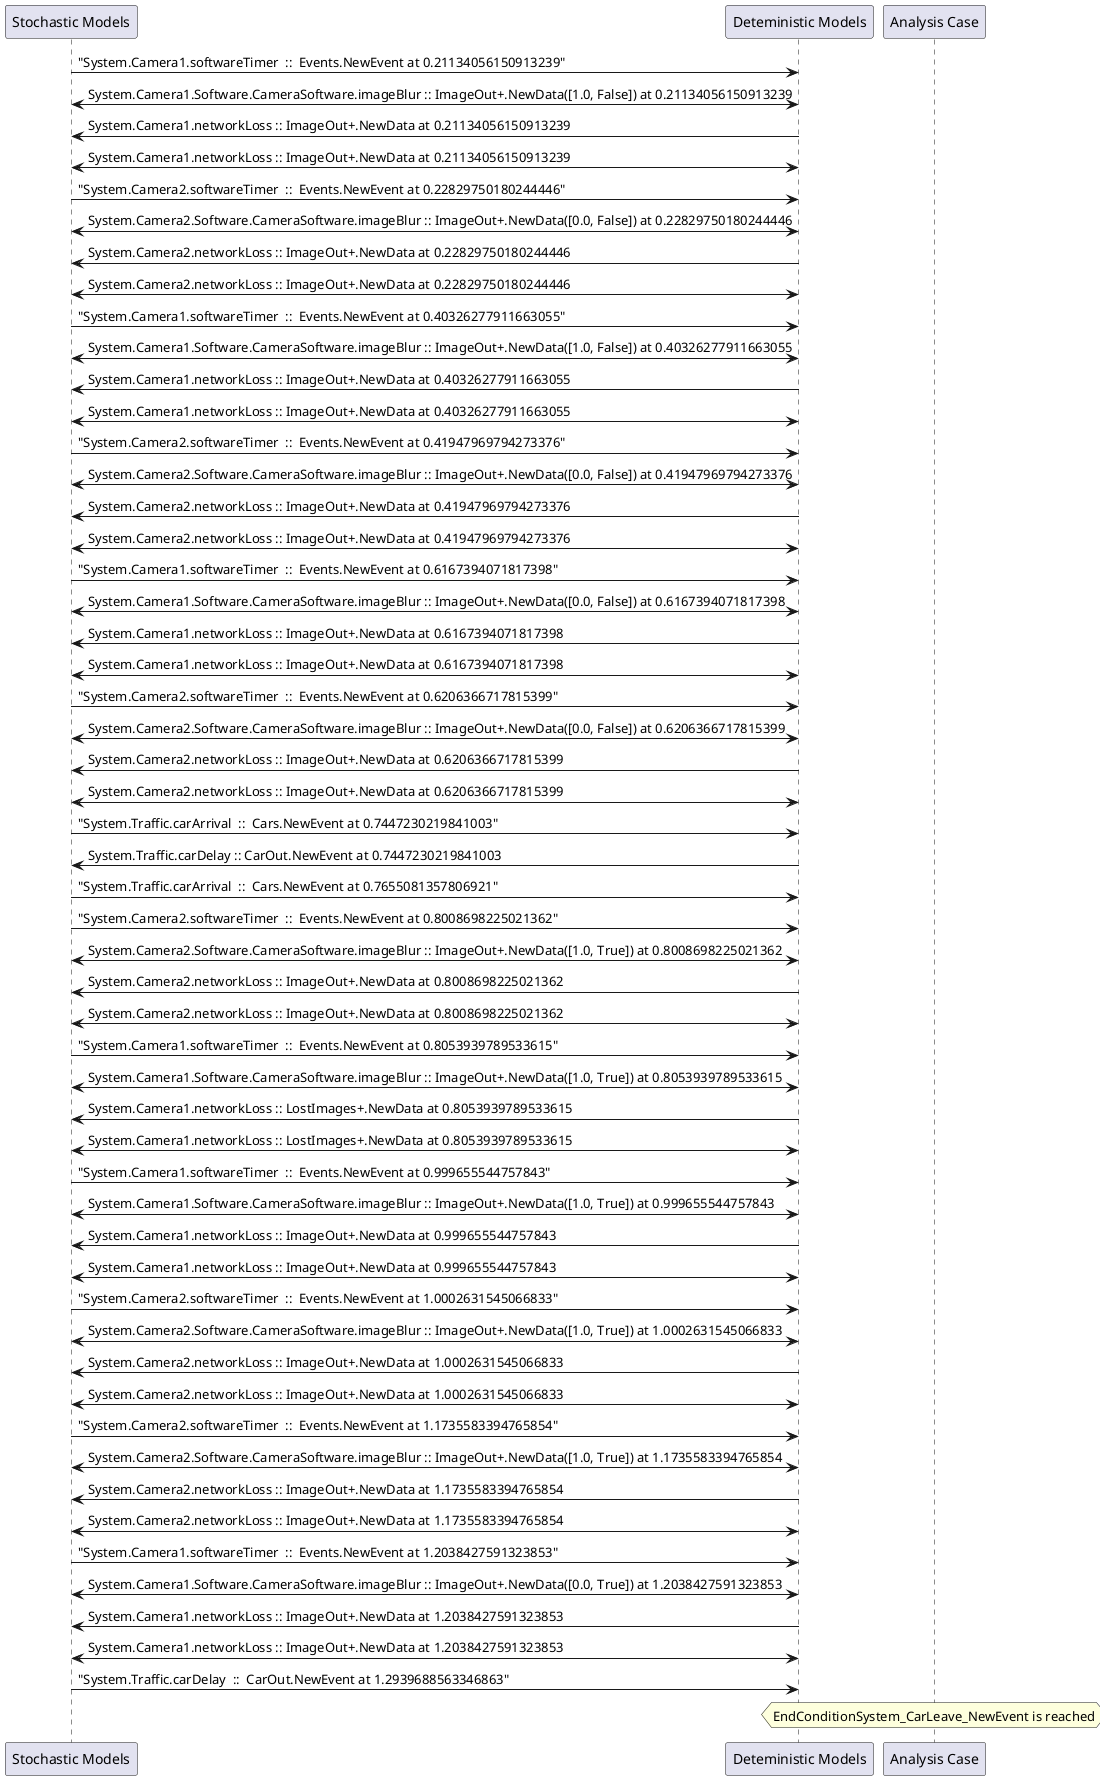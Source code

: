 
	@startuml
	participant "Stochastic Models" as stochmodel
	participant "Deteministic Models" as detmodel
	participant "Analysis Case" as analysis
	{24346_stop} stochmodel -> detmodel : "System.Camera1.softwareTimer  ::  Events.NewEvent at 0.21134056150913239"
detmodel <-> stochmodel : System.Camera1.Software.CameraSoftware.imageBlur :: ImageOut+.NewData([1.0, False]) at 0.21134056150913239
detmodel -> stochmodel : System.Camera1.networkLoss :: ImageOut+.NewData at 0.21134056150913239
detmodel <-> stochmodel : System.Camera1.networkLoss :: ImageOut+.NewData at 0.21134056150913239
{24362_stop} stochmodel -> detmodel : "System.Camera2.softwareTimer  ::  Events.NewEvent at 0.22829750180244446"
detmodel <-> stochmodel : System.Camera2.Software.CameraSoftware.imageBlur :: ImageOut+.NewData([0.0, False]) at 0.22829750180244446
detmodel -> stochmodel : System.Camera2.networkLoss :: ImageOut+.NewData at 0.22829750180244446
detmodel <-> stochmodel : System.Camera2.networkLoss :: ImageOut+.NewData at 0.22829750180244446
{24347_stop} stochmodel -> detmodel : "System.Camera1.softwareTimer  ::  Events.NewEvent at 0.40326277911663055"
detmodel <-> stochmodel : System.Camera1.Software.CameraSoftware.imageBlur :: ImageOut+.NewData([1.0, False]) at 0.40326277911663055
detmodel -> stochmodel : System.Camera1.networkLoss :: ImageOut+.NewData at 0.40326277911663055
detmodel <-> stochmodel : System.Camera1.networkLoss :: ImageOut+.NewData at 0.40326277911663055
{24363_stop} stochmodel -> detmodel : "System.Camera2.softwareTimer  ::  Events.NewEvent at 0.41947969794273376"
detmodel <-> stochmodel : System.Camera2.Software.CameraSoftware.imageBlur :: ImageOut+.NewData([0.0, False]) at 0.41947969794273376
detmodel -> stochmodel : System.Camera2.networkLoss :: ImageOut+.NewData at 0.41947969794273376
detmodel <-> stochmodel : System.Camera2.networkLoss :: ImageOut+.NewData at 0.41947969794273376
{24348_stop} stochmodel -> detmodel : "System.Camera1.softwareTimer  ::  Events.NewEvent at 0.6167394071817398"
detmodel <-> stochmodel : System.Camera1.Software.CameraSoftware.imageBlur :: ImageOut+.NewData([0.0, False]) at 0.6167394071817398
detmodel -> stochmodel : System.Camera1.networkLoss :: ImageOut+.NewData at 0.6167394071817398
detmodel <-> stochmodel : System.Camera1.networkLoss :: ImageOut+.NewData at 0.6167394071817398
{24364_stop} stochmodel -> detmodel : "System.Camera2.softwareTimer  ::  Events.NewEvent at 0.6206366717815399"
detmodel <-> stochmodel : System.Camera2.Software.CameraSoftware.imageBlur :: ImageOut+.NewData([0.0, False]) at 0.6206366717815399
detmodel -> stochmodel : System.Camera2.networkLoss :: ImageOut+.NewData at 0.6206366717815399
detmodel <-> stochmodel : System.Camera2.networkLoss :: ImageOut+.NewData at 0.6206366717815399
{24378_stop} stochmodel -> detmodel : "System.Traffic.carArrival  ::  Cars.NewEvent at 0.7447230219841003"
{24388_start} detmodel -> stochmodel : System.Traffic.carDelay :: CarOut.NewEvent at 0.7447230219841003
{24379_stop} stochmodel -> detmodel : "System.Traffic.carArrival  ::  Cars.NewEvent at 0.7655081357806921"
{24365_stop} stochmodel -> detmodel : "System.Camera2.softwareTimer  ::  Events.NewEvent at 0.8008698225021362"
detmodel <-> stochmodel : System.Camera2.Software.CameraSoftware.imageBlur :: ImageOut+.NewData([1.0, True]) at 0.8008698225021362
detmodel -> stochmodel : System.Camera2.networkLoss :: ImageOut+.NewData at 0.8008698225021362
detmodel <-> stochmodel : System.Camera2.networkLoss :: ImageOut+.NewData at 0.8008698225021362
{24349_stop} stochmodel -> detmodel : "System.Camera1.softwareTimer  ::  Events.NewEvent at 0.8053939789533615"
detmodel <-> stochmodel : System.Camera1.Software.CameraSoftware.imageBlur :: ImageOut+.NewData([1.0, True]) at 0.8053939789533615
detmodel -> stochmodel : System.Camera1.networkLoss :: LostImages+.NewData at 0.8053939789533615
detmodel <-> stochmodel : System.Camera1.networkLoss :: LostImages+.NewData at 0.8053939789533615
{24350_stop} stochmodel -> detmodel : "System.Camera1.softwareTimer  ::  Events.NewEvent at 0.999655544757843"
detmodel <-> stochmodel : System.Camera1.Software.CameraSoftware.imageBlur :: ImageOut+.NewData([1.0, True]) at 0.999655544757843
detmodel -> stochmodel : System.Camera1.networkLoss :: ImageOut+.NewData at 0.999655544757843
detmodel <-> stochmodel : System.Camera1.networkLoss :: ImageOut+.NewData at 0.999655544757843
{24366_stop} stochmodel -> detmodel : "System.Camera2.softwareTimer  ::  Events.NewEvent at 1.0002631545066833"
detmodel <-> stochmodel : System.Camera2.Software.CameraSoftware.imageBlur :: ImageOut+.NewData([1.0, True]) at 1.0002631545066833
detmodel -> stochmodel : System.Camera2.networkLoss :: ImageOut+.NewData at 1.0002631545066833
detmodel <-> stochmodel : System.Camera2.networkLoss :: ImageOut+.NewData at 1.0002631545066833
{24367_stop} stochmodel -> detmodel : "System.Camera2.softwareTimer  ::  Events.NewEvent at 1.1735583394765854"
detmodel <-> stochmodel : System.Camera2.Software.CameraSoftware.imageBlur :: ImageOut+.NewData([1.0, True]) at 1.1735583394765854
detmodel -> stochmodel : System.Camera2.networkLoss :: ImageOut+.NewData at 1.1735583394765854
detmodel <-> stochmodel : System.Camera2.networkLoss :: ImageOut+.NewData at 1.1735583394765854
{24351_stop} stochmodel -> detmodel : "System.Camera1.softwareTimer  ::  Events.NewEvent at 1.2038427591323853"
detmodel <-> stochmodel : System.Camera1.Software.CameraSoftware.imageBlur :: ImageOut+.NewData([0.0, True]) at 1.2038427591323853
detmodel -> stochmodel : System.Camera1.networkLoss :: ImageOut+.NewData at 1.2038427591323853
detmodel <-> stochmodel : System.Camera1.networkLoss :: ImageOut+.NewData at 1.2038427591323853
{24388_stop} stochmodel -> detmodel : "System.Traffic.carDelay  ::  CarOut.NewEvent at 1.2939688563346863"
{24388_start} <-> {24388_stop} : delay
hnote over analysis 
EndConditionSystem_CarLeave_NewEvent is reached
endnote
@enduml